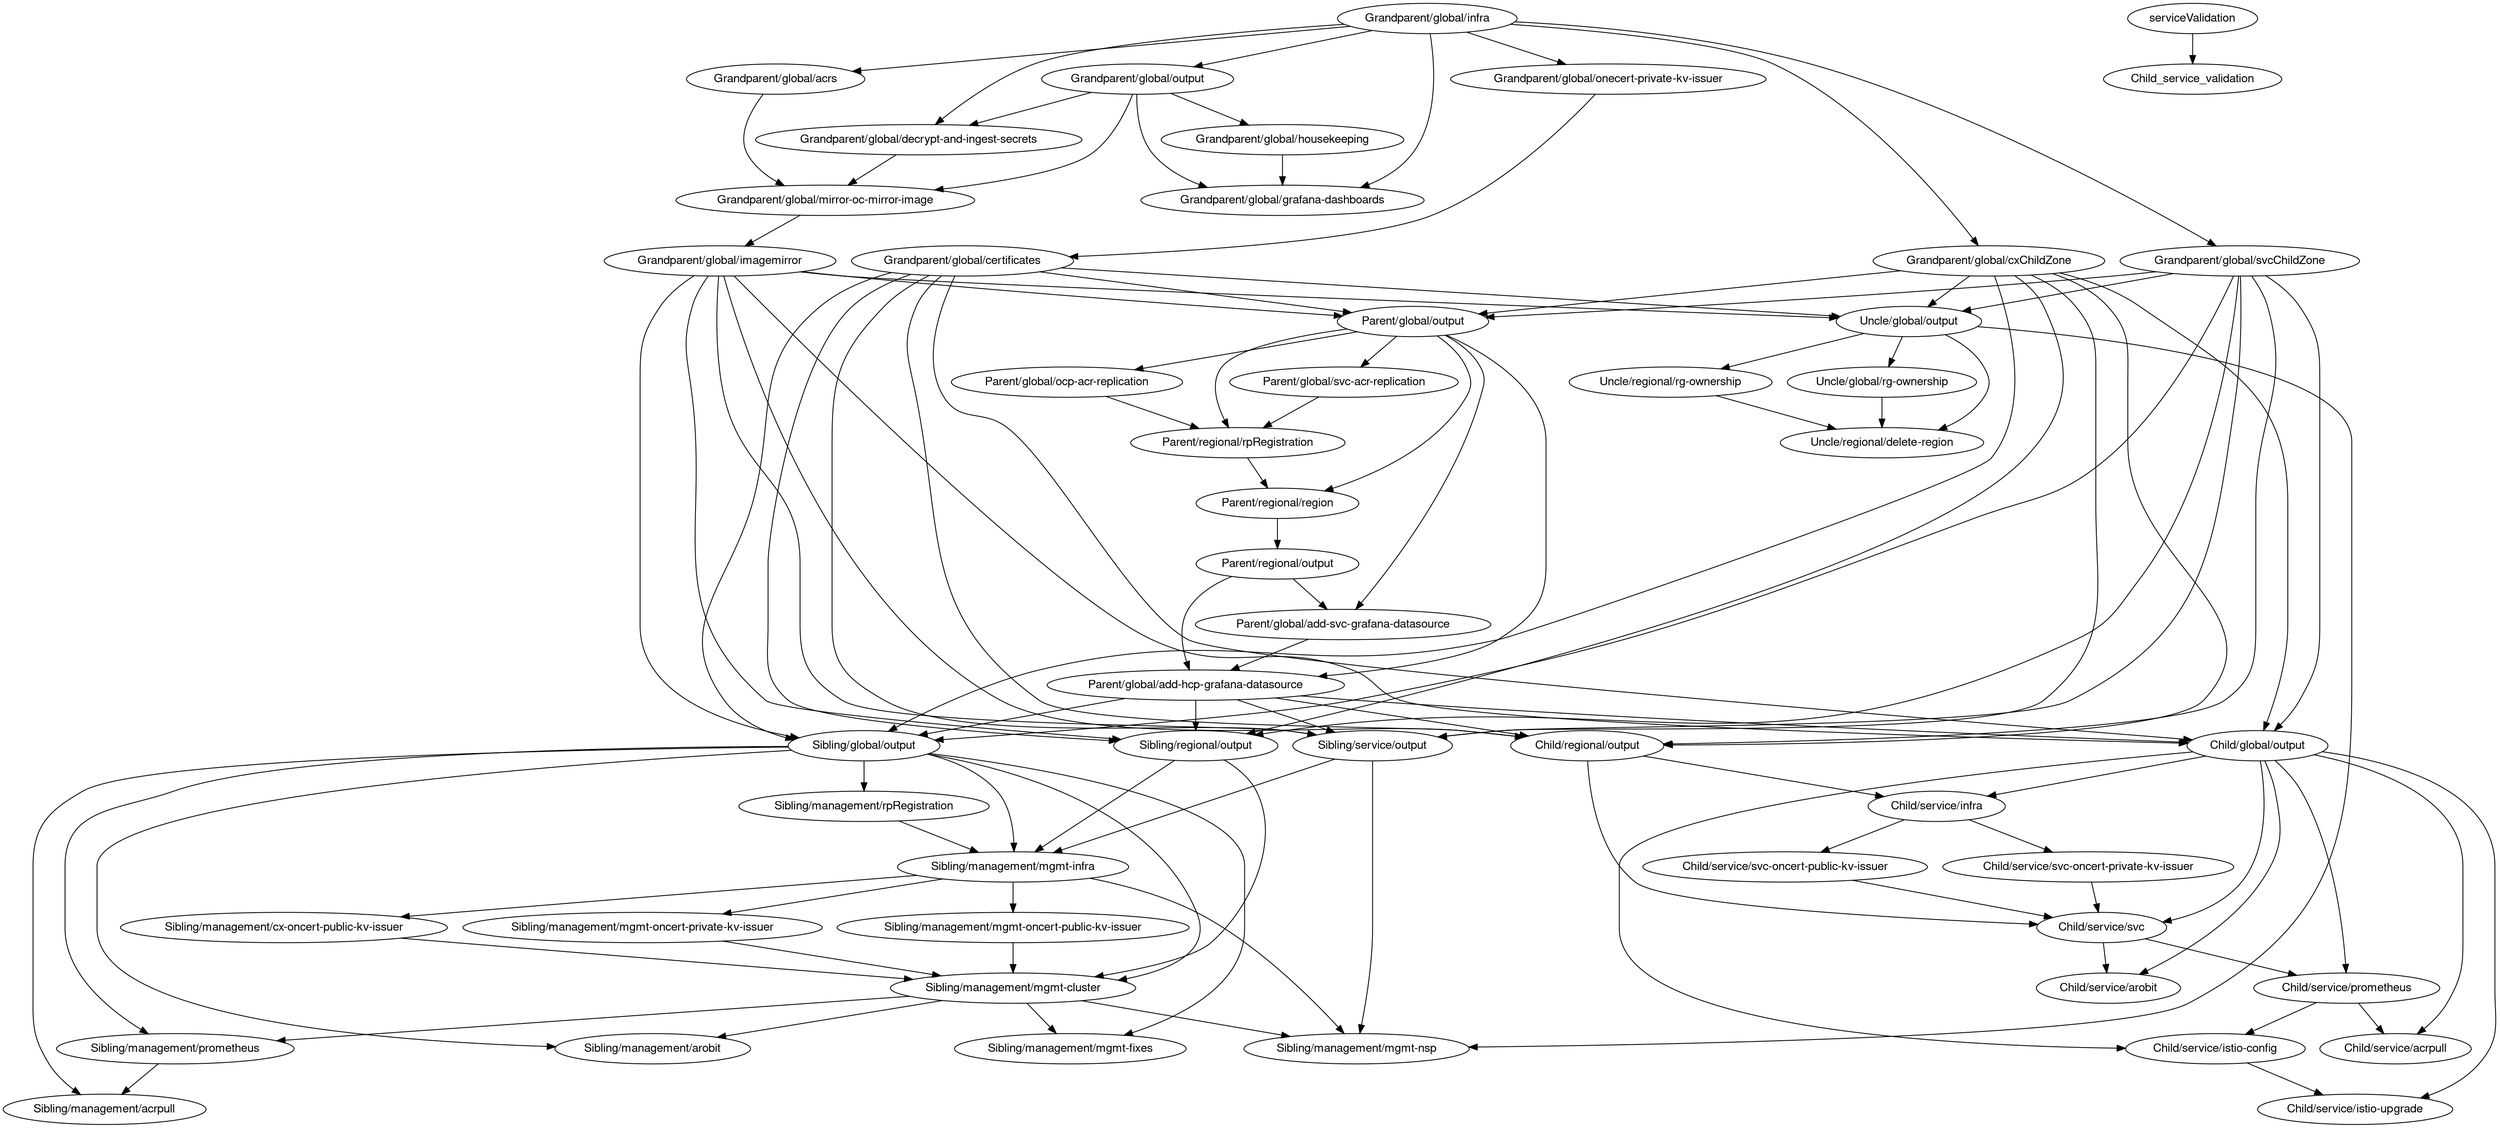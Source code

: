 digraph regexp { 
 fontname="Helvetica,Arial,sans-serif"
 node [fontname="Helvetica,Arial,sans-serif"]
 edge [fontname="Helvetica,Arial,sans-serif"]
 "Grandparent_global_acrs" [label="Grandparent/global/acrs"];
 "Grandparent_global_acrs" -> "Grandparent_global_mirror-oc-mirror-image";
 "Grandparent_global_certificates" [label="Grandparent/global/certificates"];
 "Grandparent_global_certificates" -> "Child_global_output";
 "Grandparent_global_certificates" -> "Child_regional_output";
 "Grandparent_global_certificates" -> "Sibling_global_output";
 "Grandparent_global_certificates" -> "Sibling_regional_output";
 "Grandparent_global_certificates" -> "Sibling_service_output";
 "Grandparent_global_certificates" -> "Parent_global_output";
 "Grandparent_global_certificates" -> "Uncle_global_output";
 "Grandparent_global_cxChildZone" [label="Grandparent/global/cxChildZone"];
 "Grandparent_global_cxChildZone" -> "Child_global_output";
 "Grandparent_global_cxChildZone" -> "Child_regional_output";
 "Grandparent_global_cxChildZone" -> "Sibling_global_output";
 "Grandparent_global_cxChildZone" -> "Sibling_regional_output";
 "Grandparent_global_cxChildZone" -> "Sibling_service_output";
 "Grandparent_global_cxChildZone" -> "Parent_global_output";
 "Grandparent_global_cxChildZone" -> "Uncle_global_output";
 "Grandparent_global_decrypt-and-ingest-secrets" [label="Grandparent/global/decrypt-and-ingest-secrets"];
 "Grandparent_global_decrypt-and-ingest-secrets" -> "Grandparent_global_mirror-oc-mirror-image";
 "Grandparent_global_grafana-dashboards" [label="Grandparent/global/grafana-dashboards"];
 "Grandparent_global_housekeeping" [label="Grandparent/global/housekeeping"];
 "Grandparent_global_housekeeping" -> "Grandparent_global_grafana-dashboards";
 "Grandparent_global_imagemirror" [label="Grandparent/global/imagemirror"];
 "Grandparent_global_imagemirror" -> "Child_global_output";
 "Grandparent_global_imagemirror" -> "Child_regional_output";
 "Grandparent_global_imagemirror" -> "Sibling_global_output";
 "Grandparent_global_imagemirror" -> "Sibling_regional_output";
 "Grandparent_global_imagemirror" -> "Sibling_service_output";
 "Grandparent_global_imagemirror" -> "Parent_global_output";
 "Grandparent_global_imagemirror" -> "Uncle_global_output";
 "Grandparent_global_infra" [label="Grandparent/global/infra"];
 "Grandparent_global_infra" -> "Grandparent_global_acrs";
 "Grandparent_global_infra" -> "Grandparent_global_cxChildZone";
 "Grandparent_global_infra" -> "Grandparent_global_decrypt-and-ingest-secrets";
 "Grandparent_global_infra" -> "Grandparent_global_grafana-dashboards";
 "Grandparent_global_infra" -> "Grandparent_global_onecert-private-kv-issuer";
 "Grandparent_global_infra" -> "Grandparent_global_output";
 "Grandparent_global_infra" -> "Grandparent_global_svcChildZone";
 "Grandparent_global_mirror-oc-mirror-image" [label="Grandparent/global/mirror-oc-mirror-image"];
 "Grandparent_global_mirror-oc-mirror-image" -> "Grandparent_global_imagemirror";
 "Grandparent_global_onecert-private-kv-issuer" [label="Grandparent/global/onecert-private-kv-issuer"];
 "Grandparent_global_onecert-private-kv-issuer" -> "Grandparent_global_certificates";
 "Grandparent_global_output" [label="Grandparent/global/output"];
 "Grandparent_global_output" -> "Grandparent_global_decrypt-and-ingest-secrets";
 "Grandparent_global_output" -> "Grandparent_global_grafana-dashboards";
 "Grandparent_global_output" -> "Grandparent_global_housekeeping";
 "Grandparent_global_output" -> "Grandparent_global_mirror-oc-mirror-image";
 "Grandparent_global_svcChildZone" [label="Grandparent/global/svcChildZone"];
 "Grandparent_global_svcChildZone" -> "Child_global_output";
 "Grandparent_global_svcChildZone" -> "Child_regional_output";
 "Grandparent_global_svcChildZone" -> "Sibling_global_output";
 "Grandparent_global_svcChildZone" -> "Sibling_regional_output";
 "Grandparent_global_svcChildZone" -> "Sibling_service_output";
 "Grandparent_global_svcChildZone" -> "Parent_global_output";
 "Grandparent_global_svcChildZone" -> "Uncle_global_output";
 "Parent_global_add-hcp-grafana-datasource" [label="Parent/global/add-hcp-grafana-datasource"];
 "Parent_global_add-hcp-grafana-datasource" -> "Child_global_output";
 "Parent_global_add-hcp-grafana-datasource" -> "Child_regional_output";
 "Parent_global_add-hcp-grafana-datasource" -> "Sibling_global_output";
 "Parent_global_add-hcp-grafana-datasource" -> "Sibling_regional_output";
 "Parent_global_add-hcp-grafana-datasource" -> "Sibling_service_output";
 "Parent_global_add-svc-grafana-datasource" [label="Parent/global/add-svc-grafana-datasource"];
 "Parent_global_add-svc-grafana-datasource" -> "Parent_global_add-hcp-grafana-datasource";
 "Parent_global_ocp-acr-replication" [label="Parent/global/ocp-acr-replication"];
 "Parent_global_ocp-acr-replication" -> "Parent_regional_rpRegistration";
 "Parent_global_output" [label="Parent/global/output"];
 "Parent_global_output" -> "Parent_global_add-hcp-grafana-datasource";
 "Parent_global_output" -> "Parent_global_add-svc-grafana-datasource";
 "Parent_global_output" -> "Parent_global_ocp-acr-replication";
 "Parent_global_output" -> "Parent_global_svc-acr-replication";
 "Parent_global_output" -> "Parent_regional_region";
 "Parent_global_output" -> "Parent_regional_rpRegistration";
 "Parent_global_svc-acr-replication" [label="Parent/global/svc-acr-replication"];
 "Parent_global_svc-acr-replication" -> "Parent_regional_rpRegistration";
 "Parent_regional_output" [label="Parent/regional/output"];
 "Parent_regional_output" -> "Parent_global_add-hcp-grafana-datasource";
 "Parent_regional_output" -> "Parent_global_add-svc-grafana-datasource";
 "Parent_regional_region" [label="Parent/regional/region"];
 "Parent_regional_region" -> "Parent_regional_output";
 "Parent_regional_rpRegistration" [label="Parent/regional/rpRegistration"];
 "Parent_regional_rpRegistration" -> "Parent_regional_region";
 "Child_global_output" [label="Child/global/output"];
 "Child_global_output" -> "Child_service_acrpull";
 "Child_global_output" -> "Child_service_arobit";
 "Child_global_output" -> "Child_service_infra";
 "Child_global_output" -> "Child_service_istio-config";
 "Child_global_output" -> "Child_service_istio-upgrade";
 "Child_global_output" -> "Child_service_prometheus";
 "Child_global_output" -> "Child_service_svc";
 "Child_regional_output" [label="Child/regional/output"];
 "Child_regional_output" -> "Child_service_infra";
 "Child_regional_output" -> "Child_service_svc";
 "Child_service_acrpull" [label="Child/service/acrpull"];
 "Child_service_arobit" [label="Child/service/arobit"];
 "Child_service_infra" [label="Child/service/infra"];
 "Child_service_infra" -> "Child_service_svc-oncert-private-kv-issuer";
 "Child_service_infra" -> "Child_service_svc-oncert-public-kv-issuer";
 "Child_service_istio-config" [label="Child/service/istio-config"];
 "Child_service_istio-config" -> "Child_service_istio-upgrade";
 "Child_service_istio-upgrade" [label="Child/service/istio-upgrade"];
 "Child_service_prometheus" [label="Child/service/prometheus"];
 "Child_service_prometheus" -> "Child_service_acrpull";
 "Child_service_prometheus" -> "Child_service_istio-config";
 "Child_service_svc" [label="Child/service/svc"];
 "Child_service_svc" -> "Child_service_arobit";
 "Child_service_svc" -> "Child_service_prometheus";
 "Child_service_svc-oncert-private-kv-issuer" [label="Child/service/svc-oncert-private-kv-issuer"];
 "Child_service_svc-oncert-private-kv-issuer" -> "Child_service_svc";
 "Child_service_svc-oncert-public-kv-issuer" [label="Child/service/svc-oncert-public-kv-issuer"];
 "Child_service_svc-oncert-public-kv-issuer" -> "Child_service_svc";
 "Sibling_global_output" [label="Sibling/global/output"];
 "Sibling_global_output" -> "Sibling_management_acrpull";
 "Sibling_global_output" -> "Sibling_management_arobit";
 "Sibling_global_output" -> "Sibling_management_mgmt-cluster";
 "Sibling_global_output" -> "Sibling_management_mgmt-fixes";
 "Sibling_global_output" -> "Sibling_management_mgmt-infra";
 "Sibling_global_output" -> "Sibling_management_prometheus";
 "Sibling_global_output" -> "Sibling_management_rpRegistration";
 "Sibling_management_acrpull" [label="Sibling/management/acrpull"];
 "Sibling_management_arobit" [label="Sibling/management/arobit"];
 "Sibling_management_cx-oncert-public-kv-issuer" [label="Sibling/management/cx-oncert-public-kv-issuer"];
 "Sibling_management_cx-oncert-public-kv-issuer" -> "Sibling_management_mgmt-cluster";
 "Sibling_management_mgmt-cluster" [label="Sibling/management/mgmt-cluster"];
 "Sibling_management_mgmt-cluster" -> "Sibling_management_arobit";
 "Sibling_management_mgmt-cluster" -> "Sibling_management_mgmt-fixes";
 "Sibling_management_mgmt-cluster" -> "Sibling_management_mgmt-nsp";
 "Sibling_management_mgmt-cluster" -> "Sibling_management_prometheus";
 "Sibling_management_mgmt-fixes" [label="Sibling/management/mgmt-fixes"];
 "Sibling_management_mgmt-infra" [label="Sibling/management/mgmt-infra"];
 "Sibling_management_mgmt-infra" -> "Sibling_management_cx-oncert-public-kv-issuer";
 "Sibling_management_mgmt-infra" -> "Sibling_management_mgmt-nsp";
 "Sibling_management_mgmt-infra" -> "Sibling_management_mgmt-oncert-private-kv-issuer";
 "Sibling_management_mgmt-infra" -> "Sibling_management_mgmt-oncert-public-kv-issuer";
 "Sibling_management_mgmt-nsp" [label="Sibling/management/mgmt-nsp"];
 "Sibling_management_mgmt-oncert-private-kv-issuer" [label="Sibling/management/mgmt-oncert-private-kv-issuer"];
 "Sibling_management_mgmt-oncert-private-kv-issuer" -> "Sibling_management_mgmt-cluster";
 "Sibling_management_mgmt-oncert-public-kv-issuer" [label="Sibling/management/mgmt-oncert-public-kv-issuer"];
 "Sibling_management_mgmt-oncert-public-kv-issuer" -> "Sibling_management_mgmt-cluster";
 "Sibling_management_prometheus" [label="Sibling/management/prometheus"];
 "Sibling_management_prometheus" -> "Sibling_management_acrpull";
 "Sibling_management_rpRegistration" [label="Sibling/management/rpRegistration"];
 "Sibling_management_rpRegistration" -> "Sibling_management_mgmt-infra";
 "Sibling_regional_output" [label="Sibling/regional/output"];
 "Sibling_regional_output" -> "Sibling_management_mgmt-cluster";
 "Sibling_regional_output" -> "Sibling_management_mgmt-infra";
 "Sibling_service_output" [label="Sibling/service/output"];
 "Sibling_service_output" -> "Sibling_management_mgmt-infra";
 "Sibling_service_output" -> "Sibling_management_mgmt-nsp";
 "Uncle_global_output" [label="Uncle/global/output"];
 "Uncle_global_output" -> "Sibling_management_mgmt-nsp";
 "Uncle_global_output" -> "Uncle_global_rg-ownership";
 "Uncle_global_output" -> "Uncle_regional_delete-region";
 "Uncle_global_output" -> "Uncle_regional_rg-ownership";
 "Uncle_global_rg-ownership" [label="Uncle/global/rg-ownership"];
 "Uncle_global_rg-ownership" -> "Uncle_regional_delete-region";
 "Uncle_regional_delete-region" [label="Uncle/regional/delete-region"];
 "Uncle_regional_rg-ownership" [label="Uncle/regional/rg-ownership"];
 "Uncle_regional_rg-ownership" -> "Uncle_regional_delete-region";
 "serviceValidation" -> "Child_service_validation";
}